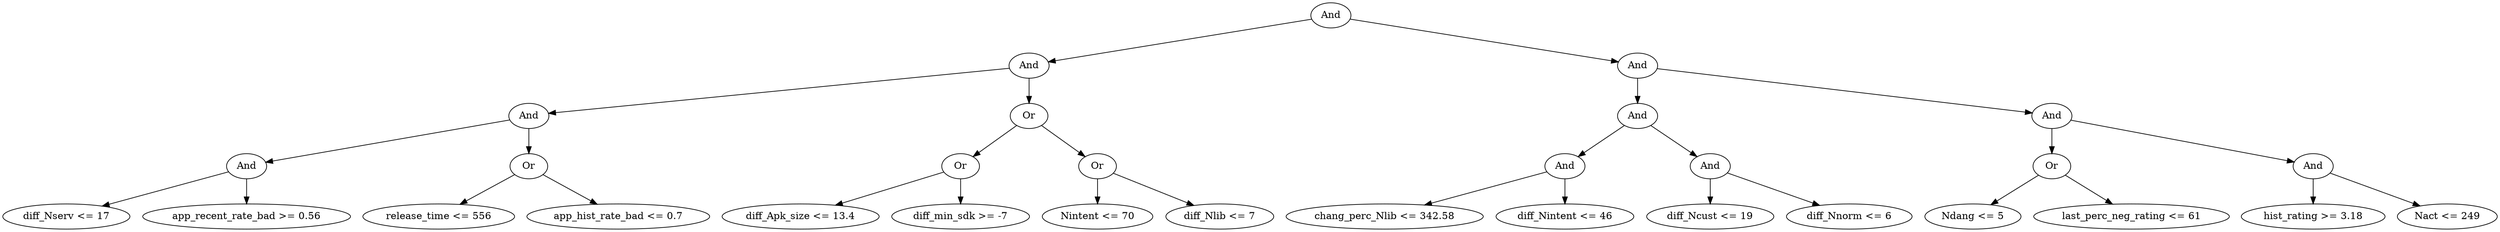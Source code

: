 digraph G {
	graph [bb="0,0,2918.6,324",
		dpi=78
	];
	node [label="\N"];
	1	 [height=0.5,
		label=And,
		pos="1562.1,306",
		width=0.75];
	2	 [height=0.5,
		label=And,
		pos="1205.1,234",
		width=0.75];
	1 -> 2	 [pos="e,1231,240.08 1536.4,299.97 1473.8,287.69 1313,256.17 1241,242.04"];
	3	 [height=0.5,
		label=And,
		pos="1919.1,234",
		width=0.75];
	1 -> 3	 [pos="e,1893.2,240.08 1587.8,299.97 1650.4,287.69 1811.1,256.17 1883.2,242.04"];
	4	 [height=0.5,
		label=And,
		pos="610.09,162",
		width=0.75];
	2 -> 4	 [pos="e,636.46,166.1 1178.8,229.9 1083.4,218.69 756.26,180.2 646.4,167.27"];
	5	 [height=0.5,
		label=Or,
		pos="1205.1,162",
		width=0.75];
	2 -> 5	 [pos="e,1205.1,180.1 1205.1,215.7 1205.1,207.98 1205.1,198.71 1205.1,190.11"];
	8	 [height=0.5,
		label=And,
		pos="285.09,90",
		width=0.75];
	4 -> 8	 [pos="e,310.53,96.479 584.86,155.57 527.39,143.19 386.6,112.86 320.48,98.622"];
	9	 [height=0.5,
		label=Or,
		pos="610.09,90",
		width=0.75];
	4 -> 9	 [pos="e,610.09,108.1 610.09,143.7 610.09,135.98 610.09,126.71 610.09,118.11"];
	16	 [height=0.5,
		label="diff_Nserv <= 17",
		pos="74.093,18",
		width=2.0582];
	8 -> 16	 [pos="e,115.95,32.886 261.3,81.106 228.53,70.236 168.68,50.379 125.45,36.039"];
	17	 [height=0.5,
		label="app_recent_rate_bad >= 0.56",
		pos="285.09,18",
		width=3.3039];
	8 -> 17	 [pos="e,285.09,36.104 285.09,71.697 285.09,63.983 285.09,54.712 285.09,46.112"];
	18	 [height=0.5,
		label="release_time <= 556",
		pos="506.09,18",
		width=2.329];
	9 -> 18	 [pos="e,530.4,35.359 591.5,76.485 576.97,66.707 556.41,52.868 539.1,41.219"];
	19	 [height=0.5,
		label="app_hist_rate_bad <= 0.7",
		pos="713.09,18",
		width=2.9247];
	9 -> 19	 [pos="e,688.64,35.618 628.51,76.485 642.8,66.774 662.98,53.057 680.05,41.458"];
	10	 [height=0.5,
		label=Or,
		pos="1124.1,90",
		width=0.75];
	5 -> 10	 [pos="e,1140.1,104.8 1189.1,147.17 1177.3,137.01 1161.2,123.03 1147.9,111.56"];
	11	 [height=0.5,
		label=Or,
		pos="1286.1,90",
		width=0.75];
	5 -> 11	 [pos="e,1270.1,104.8 1221.1,147.17 1232.9,137.01 1249,123.03 1262.3,111.56"];
	20	 [height=0.5,
		label="diff_Apk_size <= 13.4",
		pos="930.09,18",
		width=2.5998];
	10 -> 20	 [pos="e,971.95,34.104 1100.7,80.556 1071.3,69.963 1020.2,51.497 981.49,37.546"];
	21	 [height=0.5,
		label="diff_min_sdk >= -7",
		pos="1124.1,18",
		width=2.2929];
	10 -> 21	 [pos="e,1124.1,36.104 1124.1,71.697 1124.1,63.983 1124.1,54.712 1124.1,46.112"];
	22	 [height=0.5,
		label="Nintent <= 70",
		pos="1286.1,18",
		width=1.6971];
	11 -> 22	 [pos="e,1286.1,36.104 1286.1,71.697 1286.1,63.983 1286.1,54.712 1286.1,46.112"];
	23	 [height=0.5,
		label="diff_Nlib <= 7",
		pos="1429.1,18",
		width=1.7693];
	11 -> 23	 [pos="e,1398.7,33.9 1307.2,78.671 1328.8,68.091 1362.9,51.391 1389.6,38.346"];
	6	 [height=0.5,
		label=And,
		pos="1919.1,162",
		width=0.75];
	3 -> 6	 [pos="e,1919.1,180.1 1919.1,215.7 1919.1,207.98 1919.1,198.71 1919.1,190.11"];
	7	 [height=0.5,
		label=And,
		pos="2408.1,162",
		width=0.75];
	3 -> 7	 [pos="e,2382,166.74 1945.4,229.24 2027.2,217.52 2277.7,181.67 2371.8,168.2"];
	12	 [height=0.5,
		label=And,
		pos="1834.1,90",
		width=0.75];
	6 -> 12	 [pos="e,1850.4,104.46 1902.7,147.5 1890.1,137.14 1872.6,122.67 1858.3,110.97"];
	13	 [height=0.5,
		label=And,
		pos="2005.1,90",
		width=0.75];
	6 -> 13	 [pos="e,1988.6,104.46 1935.7,147.5 1948.4,137.14 1966.2,122.67 1980.6,110.97"];
	24	 [height=0.5,
		label="chang_perc_Nlib <= 342.58",
		pos="1624.1,18",
		width=3.1414];
	12 -> 24	 [pos="e,1670.6,34.506 1810.4,81.106 1779.1,70.657 1722.8,51.903 1680.3,37.729"];
	25	 [height=0.5,
		label="diff_Nintent <= 46",
		pos="1834.1,18",
		width=2.1845];
	12 -> 25	 [pos="e,1834.1,36.104 1834.1,71.697 1834.1,63.983 1834.1,54.712 1834.1,46.112"];
	26	 [height=0.5,
		label="diff_Ncust <= 19",
		pos="2005.1,18",
		width=2.0582];
	13 -> 26	 [pos="e,2005.1,36.104 2005.1,71.697 2005.1,63.983 2005.1,54.712 2005.1,46.112"];
	27	 [height=0.5,
		label="diff_Nnorm <= 6",
		pos="2171.1,18",
		width=2.0401];
	13 -> 27	 [pos="e,2135.7,33.908 2027.5,79.559 2052.7,68.94 2094.2,51.418 2126.2,37.947"];
	14	 [height=0.5,
		label=Or,
		pos="2408.1,90",
		width=0.75];
	7 -> 14	 [pos="e,2408.1,108.1 2408.1,143.7 2408.1,135.98 2408.1,126.71 2408.1,118.11"];
	15	 [height=0.5,
		label=And,
		pos="2708.1,90",
		width=0.75];
	7 -> 15	 [pos="e,2682.9,96.88 2433.2,155.15 2486.5,142.7 2611.6,113.52 2672.9,99.209"];
	28	 [height=0.5,
		label="Ndang <= 5",
		pos="2317.1,18",
		width=1.5165];
	14 -> 28	 [pos="e,2337.6,34.803 2391,75.834 2378.2,66.009 2360.5,52.364 2345.6,40.906"];
	29	 [height=0.5,
		label="last_perc_neg_rating <= 61",
		pos="2500.1,18",
		width=3.0692];
	14 -> 29	 [pos="e,2478,35.824 2425.4,75.834 2437.8,66.365 2455,53.347 2469.7,42.159"];
	30	 [height=0.5,
		label="hist_rating >= 3.18",
		pos="2708.1,18",
		width=2.2026];
	15 -> 30	 [pos="e,2708.1,36.104 2708.1,71.697 2708.1,63.983 2708.1,54.712 2708.1,46.112"];
	31	 [height=0.5,
		label="Nact <= 249",
		pos="2862.1,18",
		width=1.5707];
	15 -> 31	 [pos="e,2830.9,33.191 2729.8,79.119 2753.6,68.305 2792.3,50.729 2821.7,37.368"];
}
